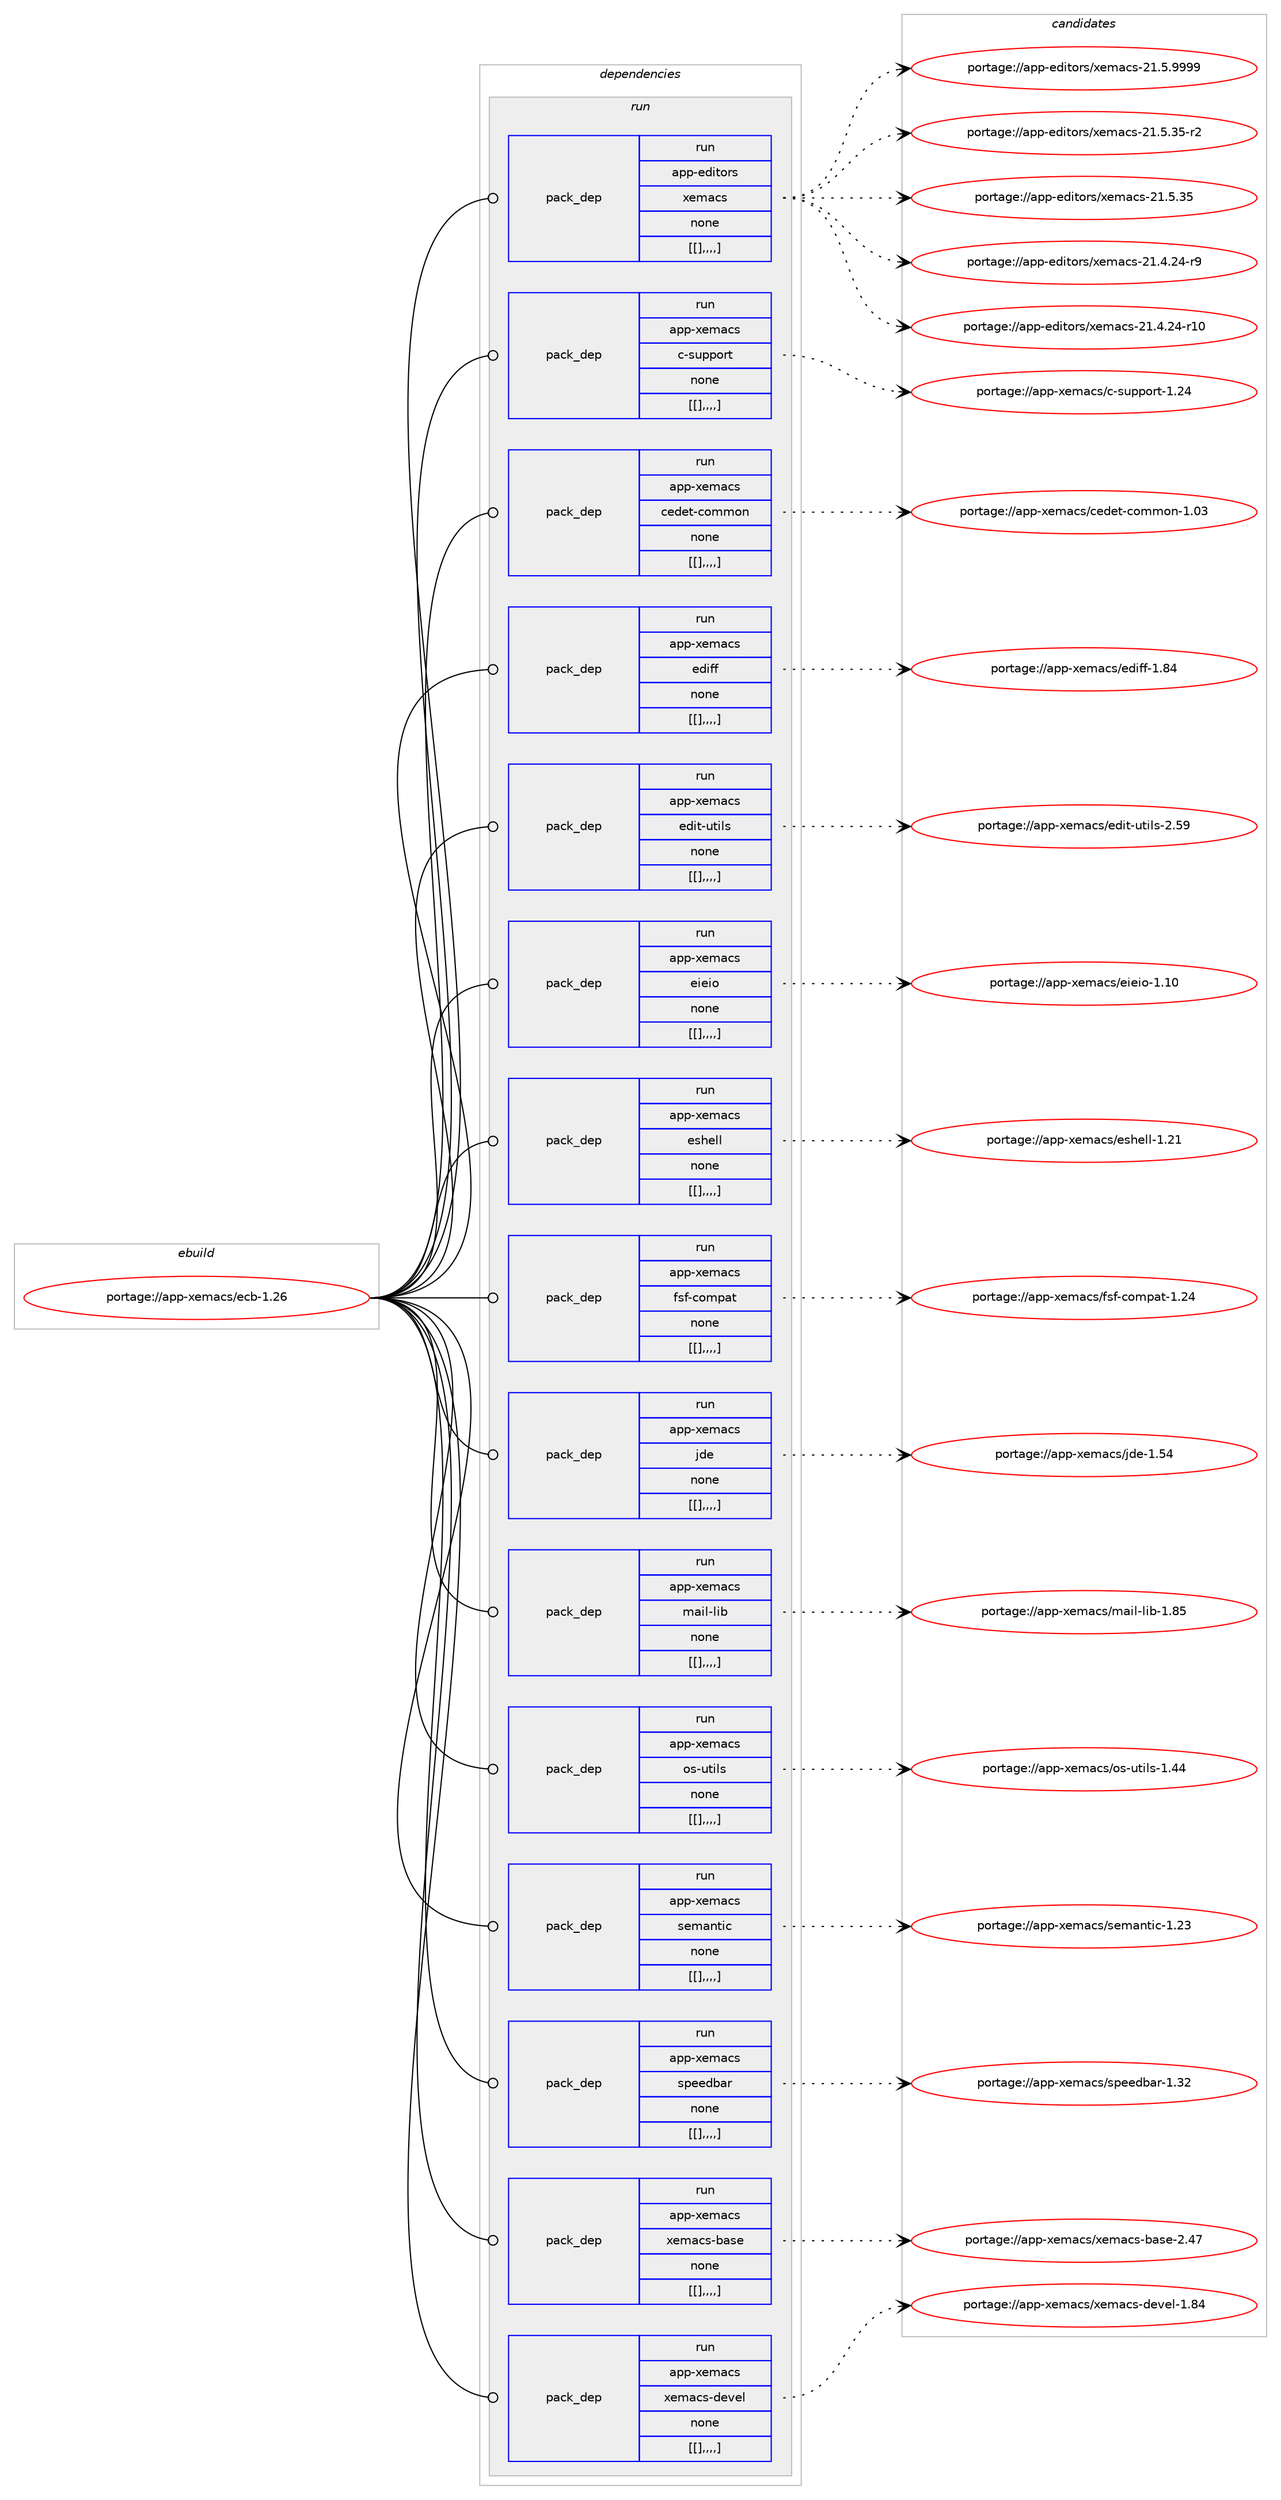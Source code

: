 digraph prolog {

# *************
# Graph options
# *************

newrank=true;
concentrate=true;
compound=true;
graph [rankdir=LR,fontname=Helvetica,fontsize=10,ranksep=1.5];#, ranksep=2.5, nodesep=0.2];
edge  [arrowhead=vee];
node  [fontname=Helvetica,fontsize=10];

# **********
# The ebuild
# **********

subgraph cluster_leftcol {
color=gray;
label=<<i>ebuild</i>>;
id [label="portage://app-xemacs/ecb-1.26", color=red, width=4, href="../app-xemacs/ecb-1.26.svg"];
}

# ****************
# The dependencies
# ****************

subgraph cluster_midcol {
color=gray;
label=<<i>dependencies</i>>;
subgraph cluster_compile {
fillcolor="#eeeeee";
style=filled;
label=<<i>compile</i>>;
}
subgraph cluster_compileandrun {
fillcolor="#eeeeee";
style=filled;
label=<<i>compile and run</i>>;
}
subgraph cluster_run {
fillcolor="#eeeeee";
style=filled;
label=<<i>run</i>>;
subgraph pack45086 {
dependency62518 [label=<<TABLE BORDER="0" CELLBORDER="1" CELLSPACING="0" CELLPADDING="4" WIDTH="220"><TR><TD ROWSPAN="6" CELLPADDING="30">pack_dep</TD></TR><TR><TD WIDTH="110">run</TD></TR><TR><TD>app-editors</TD></TR><TR><TD>xemacs</TD></TR><TR><TD>none</TD></TR><TR><TD>[[],,,,]</TD></TR></TABLE>>, shape=none, color=blue];
}
id:e -> dependency62518:w [weight=20,style="solid",arrowhead="odot"];
subgraph pack45087 {
dependency62519 [label=<<TABLE BORDER="0" CELLBORDER="1" CELLSPACING="0" CELLPADDING="4" WIDTH="220"><TR><TD ROWSPAN="6" CELLPADDING="30">pack_dep</TD></TR><TR><TD WIDTH="110">run</TD></TR><TR><TD>app-xemacs</TD></TR><TR><TD>c-support</TD></TR><TR><TD>none</TD></TR><TR><TD>[[],,,,]</TD></TR></TABLE>>, shape=none, color=blue];
}
id:e -> dependency62519:w [weight=20,style="solid",arrowhead="odot"];
subgraph pack45088 {
dependency62520 [label=<<TABLE BORDER="0" CELLBORDER="1" CELLSPACING="0" CELLPADDING="4" WIDTH="220"><TR><TD ROWSPAN="6" CELLPADDING="30">pack_dep</TD></TR><TR><TD WIDTH="110">run</TD></TR><TR><TD>app-xemacs</TD></TR><TR><TD>cedet-common</TD></TR><TR><TD>none</TD></TR><TR><TD>[[],,,,]</TD></TR></TABLE>>, shape=none, color=blue];
}
id:e -> dependency62520:w [weight=20,style="solid",arrowhead="odot"];
subgraph pack45089 {
dependency62521 [label=<<TABLE BORDER="0" CELLBORDER="1" CELLSPACING="0" CELLPADDING="4" WIDTH="220"><TR><TD ROWSPAN="6" CELLPADDING="30">pack_dep</TD></TR><TR><TD WIDTH="110">run</TD></TR><TR><TD>app-xemacs</TD></TR><TR><TD>ediff</TD></TR><TR><TD>none</TD></TR><TR><TD>[[],,,,]</TD></TR></TABLE>>, shape=none, color=blue];
}
id:e -> dependency62521:w [weight=20,style="solid",arrowhead="odot"];
subgraph pack45090 {
dependency62522 [label=<<TABLE BORDER="0" CELLBORDER="1" CELLSPACING="0" CELLPADDING="4" WIDTH="220"><TR><TD ROWSPAN="6" CELLPADDING="30">pack_dep</TD></TR><TR><TD WIDTH="110">run</TD></TR><TR><TD>app-xemacs</TD></TR><TR><TD>edit-utils</TD></TR><TR><TD>none</TD></TR><TR><TD>[[],,,,]</TD></TR></TABLE>>, shape=none, color=blue];
}
id:e -> dependency62522:w [weight=20,style="solid",arrowhead="odot"];
subgraph pack45091 {
dependency62523 [label=<<TABLE BORDER="0" CELLBORDER="1" CELLSPACING="0" CELLPADDING="4" WIDTH="220"><TR><TD ROWSPAN="6" CELLPADDING="30">pack_dep</TD></TR><TR><TD WIDTH="110">run</TD></TR><TR><TD>app-xemacs</TD></TR><TR><TD>eieio</TD></TR><TR><TD>none</TD></TR><TR><TD>[[],,,,]</TD></TR></TABLE>>, shape=none, color=blue];
}
id:e -> dependency62523:w [weight=20,style="solid",arrowhead="odot"];
subgraph pack45092 {
dependency62524 [label=<<TABLE BORDER="0" CELLBORDER="1" CELLSPACING="0" CELLPADDING="4" WIDTH="220"><TR><TD ROWSPAN="6" CELLPADDING="30">pack_dep</TD></TR><TR><TD WIDTH="110">run</TD></TR><TR><TD>app-xemacs</TD></TR><TR><TD>eshell</TD></TR><TR><TD>none</TD></TR><TR><TD>[[],,,,]</TD></TR></TABLE>>, shape=none, color=blue];
}
id:e -> dependency62524:w [weight=20,style="solid",arrowhead="odot"];
subgraph pack45093 {
dependency62525 [label=<<TABLE BORDER="0" CELLBORDER="1" CELLSPACING="0" CELLPADDING="4" WIDTH="220"><TR><TD ROWSPAN="6" CELLPADDING="30">pack_dep</TD></TR><TR><TD WIDTH="110">run</TD></TR><TR><TD>app-xemacs</TD></TR><TR><TD>fsf-compat</TD></TR><TR><TD>none</TD></TR><TR><TD>[[],,,,]</TD></TR></TABLE>>, shape=none, color=blue];
}
id:e -> dependency62525:w [weight=20,style="solid",arrowhead="odot"];
subgraph pack45094 {
dependency62526 [label=<<TABLE BORDER="0" CELLBORDER="1" CELLSPACING="0" CELLPADDING="4" WIDTH="220"><TR><TD ROWSPAN="6" CELLPADDING="30">pack_dep</TD></TR><TR><TD WIDTH="110">run</TD></TR><TR><TD>app-xemacs</TD></TR><TR><TD>jde</TD></TR><TR><TD>none</TD></TR><TR><TD>[[],,,,]</TD></TR></TABLE>>, shape=none, color=blue];
}
id:e -> dependency62526:w [weight=20,style="solid",arrowhead="odot"];
subgraph pack45095 {
dependency62527 [label=<<TABLE BORDER="0" CELLBORDER="1" CELLSPACING="0" CELLPADDING="4" WIDTH="220"><TR><TD ROWSPAN="6" CELLPADDING="30">pack_dep</TD></TR><TR><TD WIDTH="110">run</TD></TR><TR><TD>app-xemacs</TD></TR><TR><TD>mail-lib</TD></TR><TR><TD>none</TD></TR><TR><TD>[[],,,,]</TD></TR></TABLE>>, shape=none, color=blue];
}
id:e -> dependency62527:w [weight=20,style="solid",arrowhead="odot"];
subgraph pack45096 {
dependency62528 [label=<<TABLE BORDER="0" CELLBORDER="1" CELLSPACING="0" CELLPADDING="4" WIDTH="220"><TR><TD ROWSPAN="6" CELLPADDING="30">pack_dep</TD></TR><TR><TD WIDTH="110">run</TD></TR><TR><TD>app-xemacs</TD></TR><TR><TD>os-utils</TD></TR><TR><TD>none</TD></TR><TR><TD>[[],,,,]</TD></TR></TABLE>>, shape=none, color=blue];
}
id:e -> dependency62528:w [weight=20,style="solid",arrowhead="odot"];
subgraph pack45097 {
dependency62529 [label=<<TABLE BORDER="0" CELLBORDER="1" CELLSPACING="0" CELLPADDING="4" WIDTH="220"><TR><TD ROWSPAN="6" CELLPADDING="30">pack_dep</TD></TR><TR><TD WIDTH="110">run</TD></TR><TR><TD>app-xemacs</TD></TR><TR><TD>semantic</TD></TR><TR><TD>none</TD></TR><TR><TD>[[],,,,]</TD></TR></TABLE>>, shape=none, color=blue];
}
id:e -> dependency62529:w [weight=20,style="solid",arrowhead="odot"];
subgraph pack45098 {
dependency62530 [label=<<TABLE BORDER="0" CELLBORDER="1" CELLSPACING="0" CELLPADDING="4" WIDTH="220"><TR><TD ROWSPAN="6" CELLPADDING="30">pack_dep</TD></TR><TR><TD WIDTH="110">run</TD></TR><TR><TD>app-xemacs</TD></TR><TR><TD>speedbar</TD></TR><TR><TD>none</TD></TR><TR><TD>[[],,,,]</TD></TR></TABLE>>, shape=none, color=blue];
}
id:e -> dependency62530:w [weight=20,style="solid",arrowhead="odot"];
subgraph pack45099 {
dependency62531 [label=<<TABLE BORDER="0" CELLBORDER="1" CELLSPACING="0" CELLPADDING="4" WIDTH="220"><TR><TD ROWSPAN="6" CELLPADDING="30">pack_dep</TD></TR><TR><TD WIDTH="110">run</TD></TR><TR><TD>app-xemacs</TD></TR><TR><TD>xemacs-base</TD></TR><TR><TD>none</TD></TR><TR><TD>[[],,,,]</TD></TR></TABLE>>, shape=none, color=blue];
}
id:e -> dependency62531:w [weight=20,style="solid",arrowhead="odot"];
subgraph pack45100 {
dependency62532 [label=<<TABLE BORDER="0" CELLBORDER="1" CELLSPACING="0" CELLPADDING="4" WIDTH="220"><TR><TD ROWSPAN="6" CELLPADDING="30">pack_dep</TD></TR><TR><TD WIDTH="110">run</TD></TR><TR><TD>app-xemacs</TD></TR><TR><TD>xemacs-devel</TD></TR><TR><TD>none</TD></TR><TR><TD>[[],,,,]</TD></TR></TABLE>>, shape=none, color=blue];
}
id:e -> dependency62532:w [weight=20,style="solid",arrowhead="odot"];
}
}

# **************
# The candidates
# **************

subgraph cluster_choices {
rank=same;
color=gray;
label=<<i>candidates</i>>;

subgraph choice45086 {
color=black;
nodesep=1;
choice971121124510110010511611111411547120101109979911545504946534657575757 [label="portage://app-editors/xemacs-21.5.9999", color=red, width=4,href="../app-editors/xemacs-21.5.9999.svg"];
choice971121124510110010511611111411547120101109979911545504946534651534511450 [label="portage://app-editors/xemacs-21.5.35-r2", color=red, width=4,href="../app-editors/xemacs-21.5.35-r2.svg"];
choice97112112451011001051161111141154712010110997991154550494653465153 [label="portage://app-editors/xemacs-21.5.35", color=red, width=4,href="../app-editors/xemacs-21.5.35.svg"];
choice971121124510110010511611111411547120101109979911545504946524650524511457 [label="portage://app-editors/xemacs-21.4.24-r9", color=red, width=4,href="../app-editors/xemacs-21.4.24-r9.svg"];
choice97112112451011001051161111141154712010110997991154550494652465052451144948 [label="portage://app-editors/xemacs-21.4.24-r10", color=red, width=4,href="../app-editors/xemacs-21.4.24-r10.svg"];
dependency62518:e -> choice971121124510110010511611111411547120101109979911545504946534657575757:w [style=dotted,weight="100"];
dependency62518:e -> choice971121124510110010511611111411547120101109979911545504946534651534511450:w [style=dotted,weight="100"];
dependency62518:e -> choice97112112451011001051161111141154712010110997991154550494653465153:w [style=dotted,weight="100"];
dependency62518:e -> choice971121124510110010511611111411547120101109979911545504946524650524511457:w [style=dotted,weight="100"];
dependency62518:e -> choice97112112451011001051161111141154712010110997991154550494652465052451144948:w [style=dotted,weight="100"];
}
subgraph choice45087 {
color=black;
nodesep=1;
choice971121124512010110997991154799451151171121121111141164549465052 [label="portage://app-xemacs/c-support-1.24", color=red, width=4,href="../app-xemacs/c-support-1.24.svg"];
dependency62519:e -> choice971121124512010110997991154799451151171121121111141164549465052:w [style=dotted,weight="100"];
}
subgraph choice45088 {
color=black;
nodesep=1;
choice97112112451201011099799115479910110010111645991111091091111104549464851 [label="portage://app-xemacs/cedet-common-1.03", color=red, width=4,href="../app-xemacs/cedet-common-1.03.svg"];
dependency62520:e -> choice97112112451201011099799115479910110010111645991111091091111104549464851:w [style=dotted,weight="100"];
}
subgraph choice45089 {
color=black;
nodesep=1;
choice97112112451201011099799115471011001051021024549465652 [label="portage://app-xemacs/ediff-1.84", color=red, width=4,href="../app-xemacs/ediff-1.84.svg"];
dependency62521:e -> choice97112112451201011099799115471011001051021024549465652:w [style=dotted,weight="100"];
}
subgraph choice45090 {
color=black;
nodesep=1;
choice9711211245120101109979911547101100105116451171161051081154550465357 [label="portage://app-xemacs/edit-utils-2.59", color=red, width=4,href="../app-xemacs/edit-utils-2.59.svg"];
dependency62522:e -> choice9711211245120101109979911547101100105116451171161051081154550465357:w [style=dotted,weight="100"];
}
subgraph choice45091 {
color=black;
nodesep=1;
choice97112112451201011099799115471011051011051114549464948 [label="portage://app-xemacs/eieio-1.10", color=red, width=4,href="../app-xemacs/eieio-1.10.svg"];
dependency62523:e -> choice97112112451201011099799115471011051011051114549464948:w [style=dotted,weight="100"];
}
subgraph choice45092 {
color=black;
nodesep=1;
choice97112112451201011099799115471011151041011081084549465049 [label="portage://app-xemacs/eshell-1.21", color=red, width=4,href="../app-xemacs/eshell-1.21.svg"];
dependency62524:e -> choice97112112451201011099799115471011151041011081084549465049:w [style=dotted,weight="100"];
}
subgraph choice45093 {
color=black;
nodesep=1;
choice97112112451201011099799115471021151024599111109112971164549465052 [label="portage://app-xemacs/fsf-compat-1.24", color=red, width=4,href="../app-xemacs/fsf-compat-1.24.svg"];
dependency62525:e -> choice97112112451201011099799115471021151024599111109112971164549465052:w [style=dotted,weight="100"];
}
subgraph choice45094 {
color=black;
nodesep=1;
choice97112112451201011099799115471061001014549465352 [label="portage://app-xemacs/jde-1.54", color=red, width=4,href="../app-xemacs/jde-1.54.svg"];
dependency62526:e -> choice97112112451201011099799115471061001014549465352:w [style=dotted,weight="100"];
}
subgraph choice45095 {
color=black;
nodesep=1;
choice97112112451201011099799115471099710510845108105984549465653 [label="portage://app-xemacs/mail-lib-1.85", color=red, width=4,href="../app-xemacs/mail-lib-1.85.svg"];
dependency62527:e -> choice97112112451201011099799115471099710510845108105984549465653:w [style=dotted,weight="100"];
}
subgraph choice45096 {
color=black;
nodesep=1;
choice9711211245120101109979911547111115451171161051081154549465252 [label="portage://app-xemacs/os-utils-1.44", color=red, width=4,href="../app-xemacs/os-utils-1.44.svg"];
dependency62528:e -> choice9711211245120101109979911547111115451171161051081154549465252:w [style=dotted,weight="100"];
}
subgraph choice45097 {
color=black;
nodesep=1;
choice971121124512010110997991154711510110997110116105994549465051 [label="portage://app-xemacs/semantic-1.23", color=red, width=4,href="../app-xemacs/semantic-1.23.svg"];
dependency62529:e -> choice971121124512010110997991154711510110997110116105994549465051:w [style=dotted,weight="100"];
}
subgraph choice45098 {
color=black;
nodesep=1;
choice971121124512010110997991154711511210110110098971144549465150 [label="portage://app-xemacs/speedbar-1.32", color=red, width=4,href="../app-xemacs/speedbar-1.32.svg"];
dependency62530:e -> choice971121124512010110997991154711511210110110098971144549465150:w [style=dotted,weight="100"];
}
subgraph choice45099 {
color=black;
nodesep=1;
choice971121124512010110997991154712010110997991154598971151014550465255 [label="portage://app-xemacs/xemacs-base-2.47", color=red, width=4,href="../app-xemacs/xemacs-base-2.47.svg"];
dependency62531:e -> choice971121124512010110997991154712010110997991154598971151014550465255:w [style=dotted,weight="100"];
}
subgraph choice45100 {
color=black;
nodesep=1;
choice97112112451201011099799115471201011099799115451001011181011084549465652 [label="portage://app-xemacs/xemacs-devel-1.84", color=red, width=4,href="../app-xemacs/xemacs-devel-1.84.svg"];
dependency62532:e -> choice97112112451201011099799115471201011099799115451001011181011084549465652:w [style=dotted,weight="100"];
}
}

}
